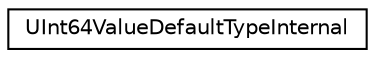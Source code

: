 digraph "类继承关系图"
{
 // LATEX_PDF_SIZE
  edge [fontname="Helvetica",fontsize="10",labelfontname="Helvetica",labelfontsize="10"];
  node [fontname="Helvetica",fontsize="10",shape=record];
  rankdir="LR";
  Node0 [label="UInt64ValueDefaultTypeInternal",height=0.2,width=0.4,color="black", fillcolor="white", style="filled",URL="$structUInt64ValueDefaultTypeInternal.html",tooltip=" "];
}
